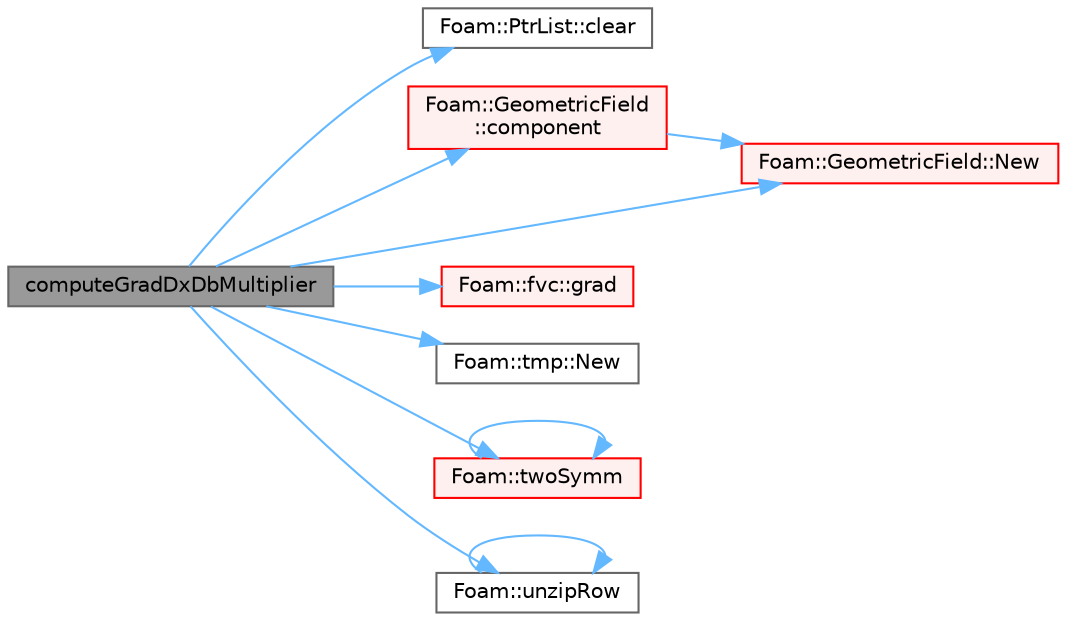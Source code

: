 digraph "computeGradDxDbMultiplier"
{
 // LATEX_PDF_SIZE
  bgcolor="transparent";
  edge [fontname=Helvetica,fontsize=10,labelfontname=Helvetica,labelfontsize=10];
  node [fontname=Helvetica,fontsize=10,shape=box,height=0.2,width=0.4];
  rankdir="LR";
  Node1 [id="Node000001",label="computeGradDxDbMultiplier",height=0.2,width=0.4,color="gray40", fillcolor="grey60", style="filled", fontcolor="black",tooltip=" "];
  Node1 -> Node2 [id="edge1_Node000001_Node000002",color="steelblue1",style="solid",tooltip=" "];
  Node2 [id="Node000002",label="Foam::PtrList::clear",height=0.2,width=0.4,color="grey40", fillcolor="white", style="filled",URL="$classFoam_1_1PtrList.html#ac8bb3912a3ce86b15842e79d0b421204",tooltip=" "];
  Node1 -> Node3 [id="edge2_Node000001_Node000003",color="steelblue1",style="solid",tooltip=" "];
  Node3 [id="Node000003",label="Foam::GeometricField\l::component",height=0.2,width=0.4,color="red", fillcolor="#FFF0F0", style="filled",URL="$classFoam_1_1GeometricField.html#afd5045ff7a96a69f211fe3a9de64e3b6",tooltip=" "];
  Node3 -> Node7 [id="edge3_Node000003_Node000007",color="steelblue1",style="solid",tooltip=" "];
  Node7 [id="Node000007",label="Foam::GeometricField::New",height=0.2,width=0.4,color="red", fillcolor="#FFF0F0", style="filled",URL="$classFoam_1_1GeometricField.html#af313101466df22c2eb2b0cd522509dd3",tooltip=" "];
  Node1 -> Node8 [id="edge4_Node000001_Node000008",color="steelblue1",style="solid",tooltip=" "];
  Node8 [id="Node000008",label="Foam::fvc::grad",height=0.2,width=0.4,color="red", fillcolor="#FFF0F0", style="filled",URL="$namespaceFoam_1_1fvc.html#a094a9cf8cbcd7511778abc82036c8a4b",tooltip=" "];
  Node1 -> Node10 [id="edge5_Node000001_Node000010",color="steelblue1",style="solid",tooltip=" "];
  Node10 [id="Node000010",label="Foam::tmp::New",height=0.2,width=0.4,color="grey40", fillcolor="white", style="filled",URL="$classFoam_1_1tmp.html#acd59a224b5ba7ef3d83ed9a496fcdd61",tooltip=" "];
  Node1 -> Node7 [id="edge6_Node000001_Node000007",color="steelblue1",style="solid",tooltip=" "];
  Node1 -> Node11 [id="edge7_Node000001_Node000011",color="steelblue1",style="solid",tooltip=" "];
  Node11 [id="Node000011",label="Foam::twoSymm",height=0.2,width=0.4,color="red", fillcolor="#FFF0F0", style="filled",URL="$namespaceFoam.html#a446550beb700669a32e76d9b87d5e043",tooltip=" "];
  Node11 -> Node11 [id="edge8_Node000011_Node000011",color="steelblue1",style="solid",tooltip=" "];
  Node1 -> Node15 [id="edge9_Node000001_Node000015",color="steelblue1",style="solid",tooltip=" "];
  Node15 [id="Node000015",label="Foam::unzipRow",height=0.2,width=0.4,color="grey40", fillcolor="white", style="filled",URL="$namespaceFoam.html#acea0300f4045dfa6456aed15e9ba389e",tooltip=" "];
  Node15 -> Node15 [id="edge10_Node000015_Node000015",color="steelblue1",style="solid",tooltip=" "];
}
